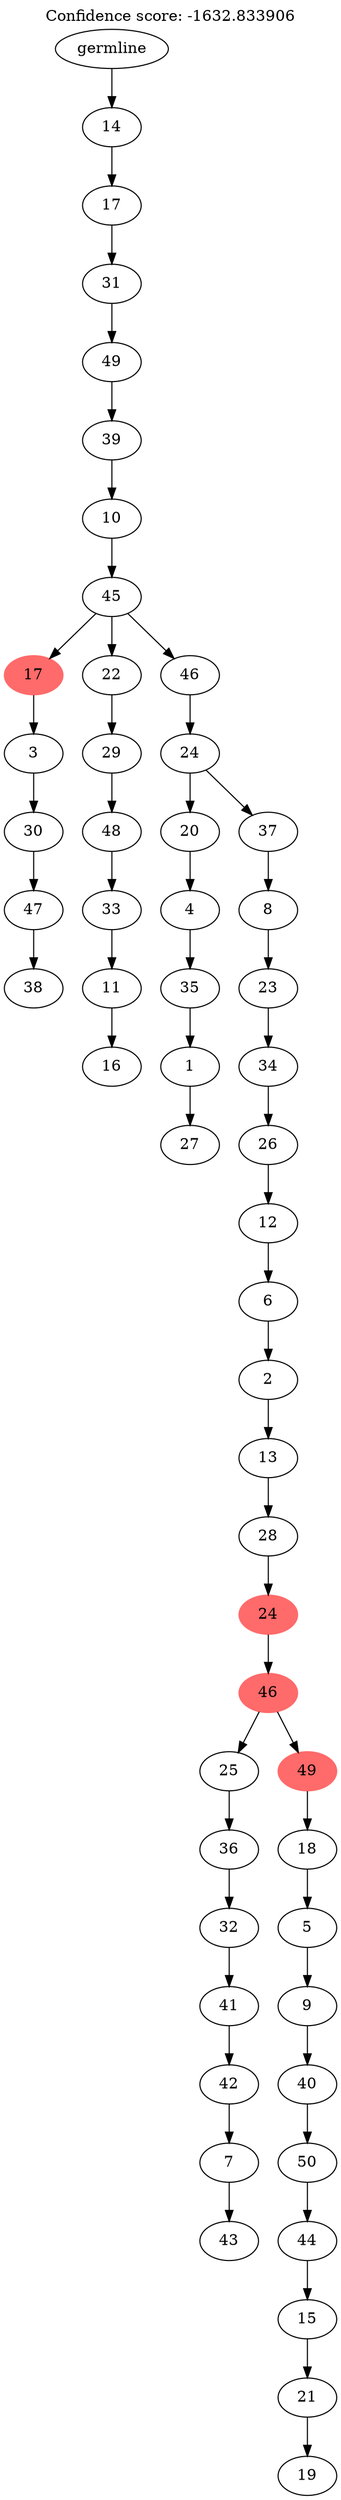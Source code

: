 digraph g {
	"53" -> "54";
	"54" [label="38"];
	"52" -> "53";
	"53" [label="47"];
	"51" -> "52";
	"52" [label="30"];
	"50" -> "51";
	"51" [label="3"];
	"48" -> "49";
	"49" [label="16"];
	"47" -> "48";
	"48" [label="11"];
	"46" -> "47";
	"47" [label="33"];
	"45" -> "46";
	"46" [label="48"];
	"44" -> "45";
	"45" [label="29"];
	"42" -> "43";
	"43" [label="27"];
	"41" -> "42";
	"42" [label="1"];
	"40" -> "41";
	"41" [label="35"];
	"39" -> "40";
	"40" [label="4"];
	"37" -> "38";
	"38" [label="43"];
	"36" -> "37";
	"37" [label="7"];
	"35" -> "36";
	"36" [label="42"];
	"34" -> "35";
	"35" [label="41"];
	"33" -> "34";
	"34" [label="32"];
	"32" -> "33";
	"33" [label="36"];
	"30" -> "31";
	"31" [label="19"];
	"29" -> "30";
	"30" [label="21"];
	"28" -> "29";
	"29" [label="15"];
	"27" -> "28";
	"28" [label="44"];
	"26" -> "27";
	"27" [label="50"];
	"25" -> "26";
	"26" [label="40"];
	"24" -> "25";
	"25" [label="9"];
	"23" -> "24";
	"24" [label="5"];
	"22" -> "23";
	"23" [label="18"];
	"21" -> "22";
	"22" [color=indianred1, style=filled, label="49"];
	"21" -> "32";
	"32" [label="25"];
	"20" -> "21";
	"21" [color=indianred1, style=filled, label="46"];
	"19" -> "20";
	"20" [color=indianred1, style=filled, label="24"];
	"18" -> "19";
	"19" [label="28"];
	"17" -> "18";
	"18" [label="13"];
	"16" -> "17";
	"17" [label="2"];
	"15" -> "16";
	"16" [label="6"];
	"14" -> "15";
	"15" [label="12"];
	"13" -> "14";
	"14" [label="26"];
	"12" -> "13";
	"13" [label="34"];
	"11" -> "12";
	"12" [label="23"];
	"10" -> "11";
	"11" [label="8"];
	"9" -> "10";
	"10" [label="37"];
	"9" -> "39";
	"39" [label="20"];
	"8" -> "9";
	"9" [label="24"];
	"7" -> "8";
	"8" [label="46"];
	"7" -> "44";
	"44" [label="22"];
	"7" -> "50";
	"50" [color=indianred1, style=filled, label="17"];
	"6" -> "7";
	"7" [label="45"];
	"5" -> "6";
	"6" [label="10"];
	"4" -> "5";
	"5" [label="39"];
	"3" -> "4";
	"4" [label="49"];
	"2" -> "3";
	"3" [label="31"];
	"1" -> "2";
	"2" [label="17"];
	"0" -> "1";
	"1" [label="14"];
	"0" [label="germline"];
	labelloc="t";
	label="Confidence score: -1632.833906";
}
